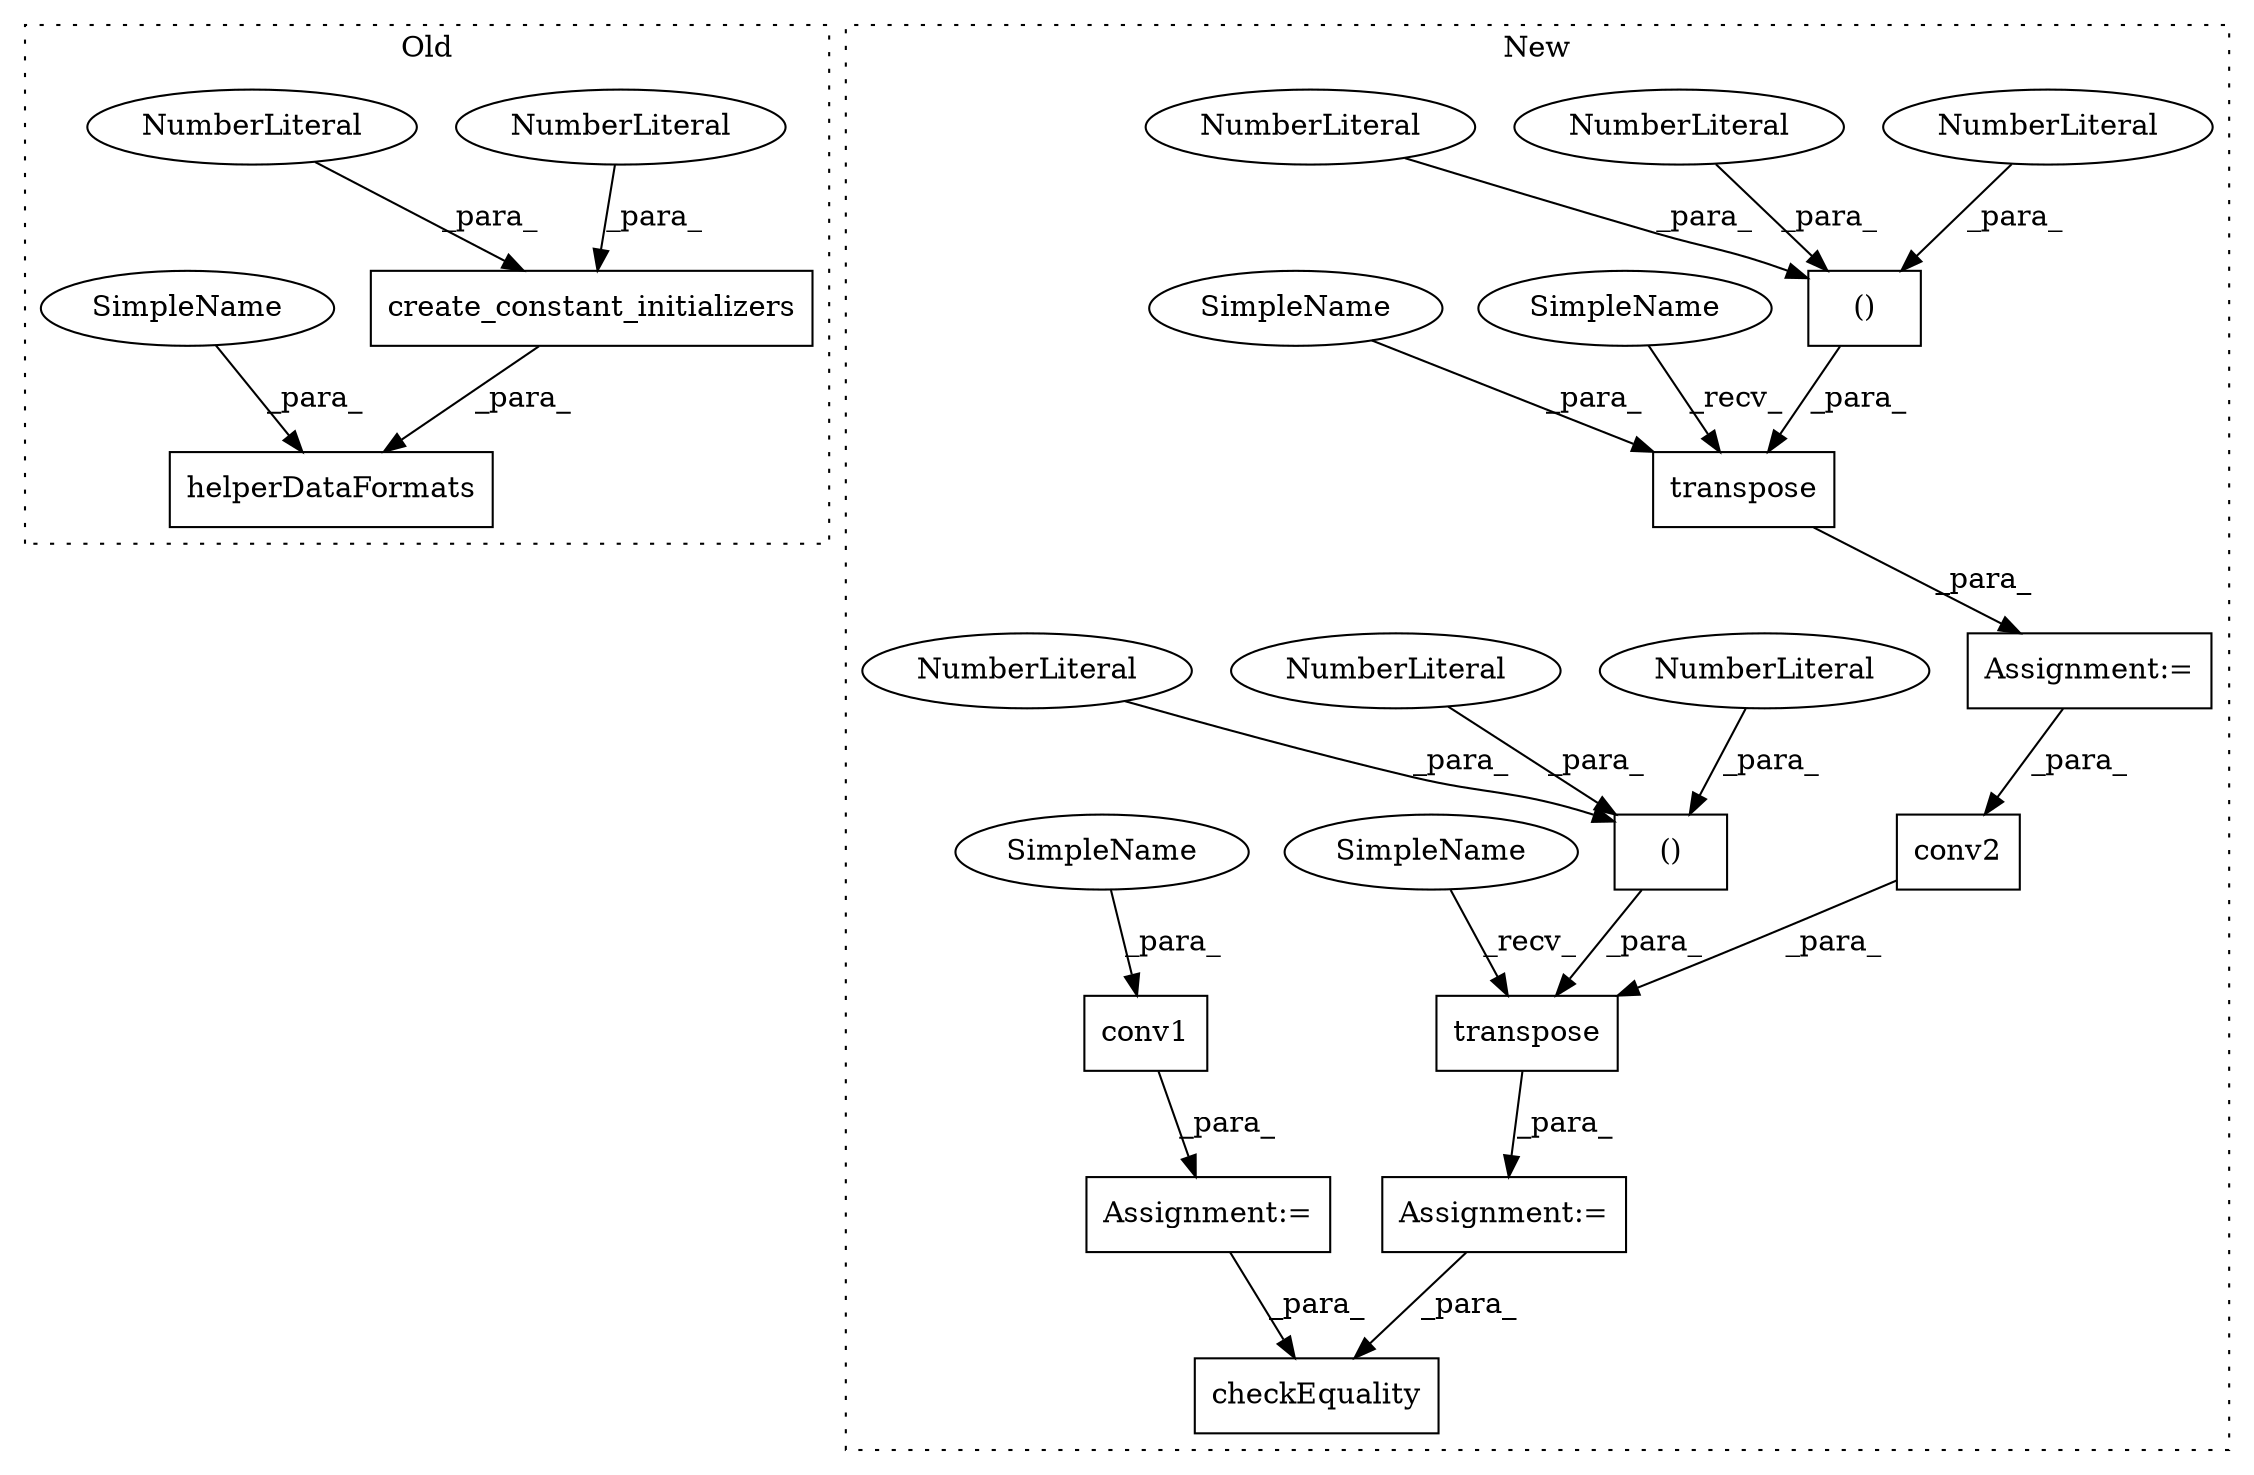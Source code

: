 digraph G {
subgraph cluster0 {
1 [label="create_constant_initializers" a="32" s="1845,1890" l="29,1" shape="box"];
3 [label="helperDataFormats" a="32" s="1991,2015" l="18,1" shape="box"];
6 [label="NumberLiteral" a="34" s="1878" l="3" shape="ellipse"];
10 [label="NumberLiteral" a="34" s="1874" l="3" shape="ellipse"];
23 [label="SimpleName" a="42" s="2014" l="1" shape="ellipse"];
label = "Old";
style="dotted";
}
subgraph cluster1 {
2 [label="transpose" a="32" s="2237,2283" l="10,2" shape="box"];
4 [label="()" a="106" s="2254" l="29" shape="box"];
5 [label="conv1" a="32" s="2046,2053" l="6,1" shape="box"];
7 [label="NumberLiteral" a="34" s="2254" l="1" shape="ellipse"];
8 [label="NumberLiteral" a="34" s="2268" l="1" shape="ellipse"];
9 [label="NumberLiteral" a="34" s="2282" l="1" shape="ellipse"];
11 [label="checkEquality" a="32" s="2381,2400" l="14,1" shape="box"];
12 [label="()" a="106" s="2339" l="29" shape="box"];
13 [label="NumberLiteral" a="34" s="2339" l="1" shape="ellipse"];
14 [label="NumberLiteral" a="34" s="2367" l="1" shape="ellipse"];
15 [label="NumberLiteral" a="34" s="2353" l="1" shape="ellipse"];
16 [label="transpose" a="32" s="2305,2368" l="10,2" shape="box"];
17 [label="conv2" a="32" s="2315,2332" l="6,1" shape="box"];
18 [label="Assignment:=" a="7" s="2293" l="1" shape="box"];
19 [label="Assignment:=" a="7" s="2225" l="1" shape="box"];
20 [label="Assignment:=" a="7" s="2045" l="1" shape="box"];
21 [label="SimpleName" a="42" s="2226" l="10" shape="ellipse"];
22 [label="SimpleName" a="42" s="2294" l="10" shape="ellipse"];
24 [label="SimpleName" a="42" s="2052" l="1" shape="ellipse"];
25 [label="SimpleName" a="42" s="2247" l="1" shape="ellipse"];
label = "New";
style="dotted";
}
1 -> 3 [label="_para_"];
2 -> 19 [label="_para_"];
4 -> 2 [label="_para_"];
5 -> 20 [label="_para_"];
6 -> 1 [label="_para_"];
7 -> 4 [label="_para_"];
8 -> 4 [label="_para_"];
9 -> 4 [label="_para_"];
10 -> 1 [label="_para_"];
12 -> 16 [label="_para_"];
13 -> 12 [label="_para_"];
14 -> 12 [label="_para_"];
15 -> 12 [label="_para_"];
16 -> 18 [label="_para_"];
17 -> 16 [label="_para_"];
18 -> 11 [label="_para_"];
19 -> 17 [label="_para_"];
20 -> 11 [label="_para_"];
21 -> 2 [label="_recv_"];
22 -> 16 [label="_recv_"];
23 -> 3 [label="_para_"];
24 -> 5 [label="_para_"];
25 -> 2 [label="_para_"];
}